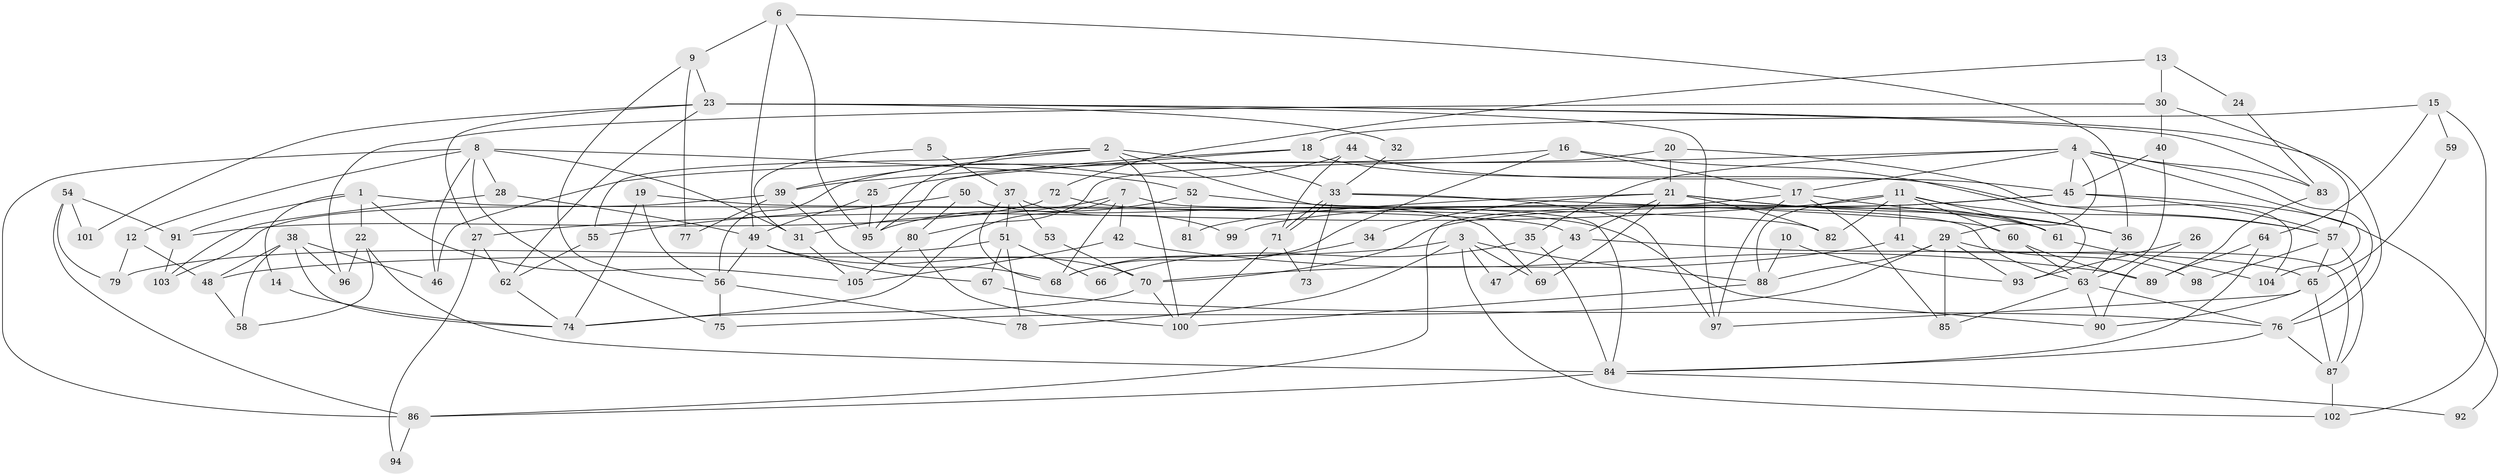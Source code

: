 // Generated by graph-tools (version 1.1) at 2025/11/02/27/25 16:11:18]
// undirected, 105 vertices, 210 edges
graph export_dot {
graph [start="1"]
  node [color=gray90,style=filled];
  1;
  2;
  3;
  4;
  5;
  6;
  7;
  8;
  9;
  10;
  11;
  12;
  13;
  14;
  15;
  16;
  17;
  18;
  19;
  20;
  21;
  22;
  23;
  24;
  25;
  26;
  27;
  28;
  29;
  30;
  31;
  32;
  33;
  34;
  35;
  36;
  37;
  38;
  39;
  40;
  41;
  42;
  43;
  44;
  45;
  46;
  47;
  48;
  49;
  50;
  51;
  52;
  53;
  54;
  55;
  56;
  57;
  58;
  59;
  60;
  61;
  62;
  63;
  64;
  65;
  66;
  67;
  68;
  69;
  70;
  71;
  72;
  73;
  74;
  75;
  76;
  77;
  78;
  79;
  80;
  81;
  82;
  83;
  84;
  85;
  86;
  87;
  88;
  89;
  90;
  91;
  92;
  93;
  94;
  95;
  96;
  97;
  98;
  99;
  100;
  101;
  102;
  103;
  104;
  105;
  1 -- 43;
  1 -- 22;
  1 -- 14;
  1 -- 91;
  1 -- 105;
  2 -- 100;
  2 -- 33;
  2 -- 39;
  2 -- 55;
  2 -- 84;
  2 -- 95;
  3 -- 78;
  3 -- 69;
  3 -- 47;
  3 -- 48;
  3 -- 88;
  3 -- 102;
  4 -- 76;
  4 -- 45;
  4 -- 17;
  4 -- 29;
  4 -- 35;
  4 -- 39;
  4 -- 83;
  4 -- 104;
  5 -- 31;
  5 -- 37;
  6 -- 95;
  6 -- 9;
  6 -- 36;
  6 -- 49;
  7 -- 68;
  7 -- 42;
  7 -- 31;
  7 -- 63;
  7 -- 74;
  8 -- 52;
  8 -- 86;
  8 -- 12;
  8 -- 28;
  8 -- 31;
  8 -- 46;
  8 -- 75;
  9 -- 23;
  9 -- 56;
  9 -- 77;
  10 -- 88;
  10 -- 93;
  11 -- 41;
  11 -- 60;
  11 -- 27;
  11 -- 57;
  11 -- 61;
  11 -- 82;
  11 -- 88;
  12 -- 48;
  12 -- 79;
  13 -- 30;
  13 -- 72;
  13 -- 24;
  14 -- 74;
  15 -- 18;
  15 -- 102;
  15 -- 59;
  15 -- 64;
  16 -- 17;
  16 -- 46;
  16 -- 68;
  16 -- 93;
  17 -- 36;
  17 -- 85;
  17 -- 86;
  17 -- 97;
  18 -- 25;
  18 -- 57;
  18 -- 95;
  19 -- 82;
  19 -- 56;
  19 -- 74;
  20 -- 80;
  20 -- 104;
  20 -- 21;
  21 -- 36;
  21 -- 34;
  21 -- 43;
  21 -- 61;
  21 -- 69;
  21 -- 81;
  21 -- 82;
  22 -- 84;
  22 -- 58;
  22 -- 96;
  23 -- 62;
  23 -- 97;
  23 -- 27;
  23 -- 32;
  23 -- 76;
  23 -- 83;
  23 -- 101;
  24 -- 83;
  25 -- 49;
  25 -- 95;
  26 -- 90;
  26 -- 93;
  27 -- 62;
  27 -- 94;
  28 -- 49;
  28 -- 103;
  29 -- 88;
  29 -- 75;
  29 -- 85;
  29 -- 93;
  29 -- 98;
  30 -- 40;
  30 -- 57;
  30 -- 96;
  31 -- 105;
  32 -- 33;
  33 -- 71;
  33 -- 71;
  33 -- 60;
  33 -- 73;
  33 -- 97;
  34 -- 68;
  35 -- 84;
  35 -- 66;
  36 -- 63;
  37 -- 68;
  37 -- 51;
  37 -- 53;
  37 -- 99;
  38 -- 74;
  38 -- 96;
  38 -- 46;
  38 -- 48;
  38 -- 58;
  39 -- 68;
  39 -- 77;
  39 -- 103;
  40 -- 45;
  40 -- 63;
  41 -- 87;
  41 -- 70;
  42 -- 105;
  42 -- 89;
  43 -- 65;
  43 -- 47;
  44 -- 71;
  44 -- 56;
  44 -- 45;
  45 -- 57;
  45 -- 70;
  45 -- 92;
  45 -- 99;
  48 -- 58;
  49 -- 70;
  49 -- 56;
  49 -- 67;
  50 -- 55;
  50 -- 80;
  50 -- 69;
  51 -- 67;
  51 -- 79;
  51 -- 66;
  51 -- 78;
  52 -- 95;
  52 -- 61;
  52 -- 81;
  53 -- 70;
  54 -- 91;
  54 -- 86;
  54 -- 79;
  54 -- 101;
  55 -- 62;
  56 -- 75;
  56 -- 78;
  57 -- 87;
  57 -- 65;
  57 -- 98;
  59 -- 65;
  60 -- 89;
  60 -- 63;
  61 -- 104;
  62 -- 74;
  63 -- 85;
  63 -- 76;
  63 -- 90;
  64 -- 84;
  64 -- 89;
  65 -- 97;
  65 -- 87;
  65 -- 90;
  67 -- 76;
  70 -- 74;
  70 -- 100;
  71 -- 100;
  71 -- 73;
  72 -- 90;
  72 -- 91;
  76 -- 84;
  76 -- 87;
  80 -- 105;
  80 -- 100;
  83 -- 89;
  84 -- 86;
  84 -- 92;
  86 -- 94;
  87 -- 102;
  88 -- 100;
  91 -- 103;
}
